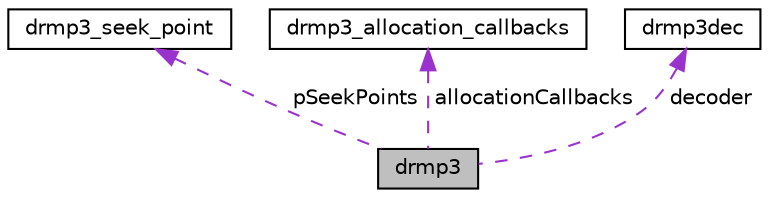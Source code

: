 digraph "drmp3"
{
 // LATEX_PDF_SIZE
  edge [fontname="Helvetica",fontsize="10",labelfontname="Helvetica",labelfontsize="10"];
  node [fontname="Helvetica",fontsize="10",shape=record];
  Node1 [label="drmp3",height=0.2,width=0.4,color="black", fillcolor="grey75", style="filled", fontcolor="black",tooltip=" "];
  Node2 -> Node1 [dir="back",color="darkorchid3",fontsize="10",style="dashed",label=" pSeekPoints" ,fontname="Helvetica"];
  Node2 [label="drmp3_seek_point",height=0.2,width=0.4,color="black", fillcolor="white", style="filled",URL="$structdrmp3__seek__point.html",tooltip=" "];
  Node3 -> Node1 [dir="back",color="darkorchid3",fontsize="10",style="dashed",label=" allocationCallbacks" ,fontname="Helvetica"];
  Node3 [label="drmp3_allocation_callbacks",height=0.2,width=0.4,color="black", fillcolor="white", style="filled",URL="$structdrmp3__allocation__callbacks.html",tooltip=" "];
  Node4 -> Node1 [dir="back",color="darkorchid3",fontsize="10",style="dashed",label=" decoder" ,fontname="Helvetica"];
  Node4 [label="drmp3dec",height=0.2,width=0.4,color="black", fillcolor="white", style="filled",URL="$structdrmp3dec.html",tooltip=" "];
}
